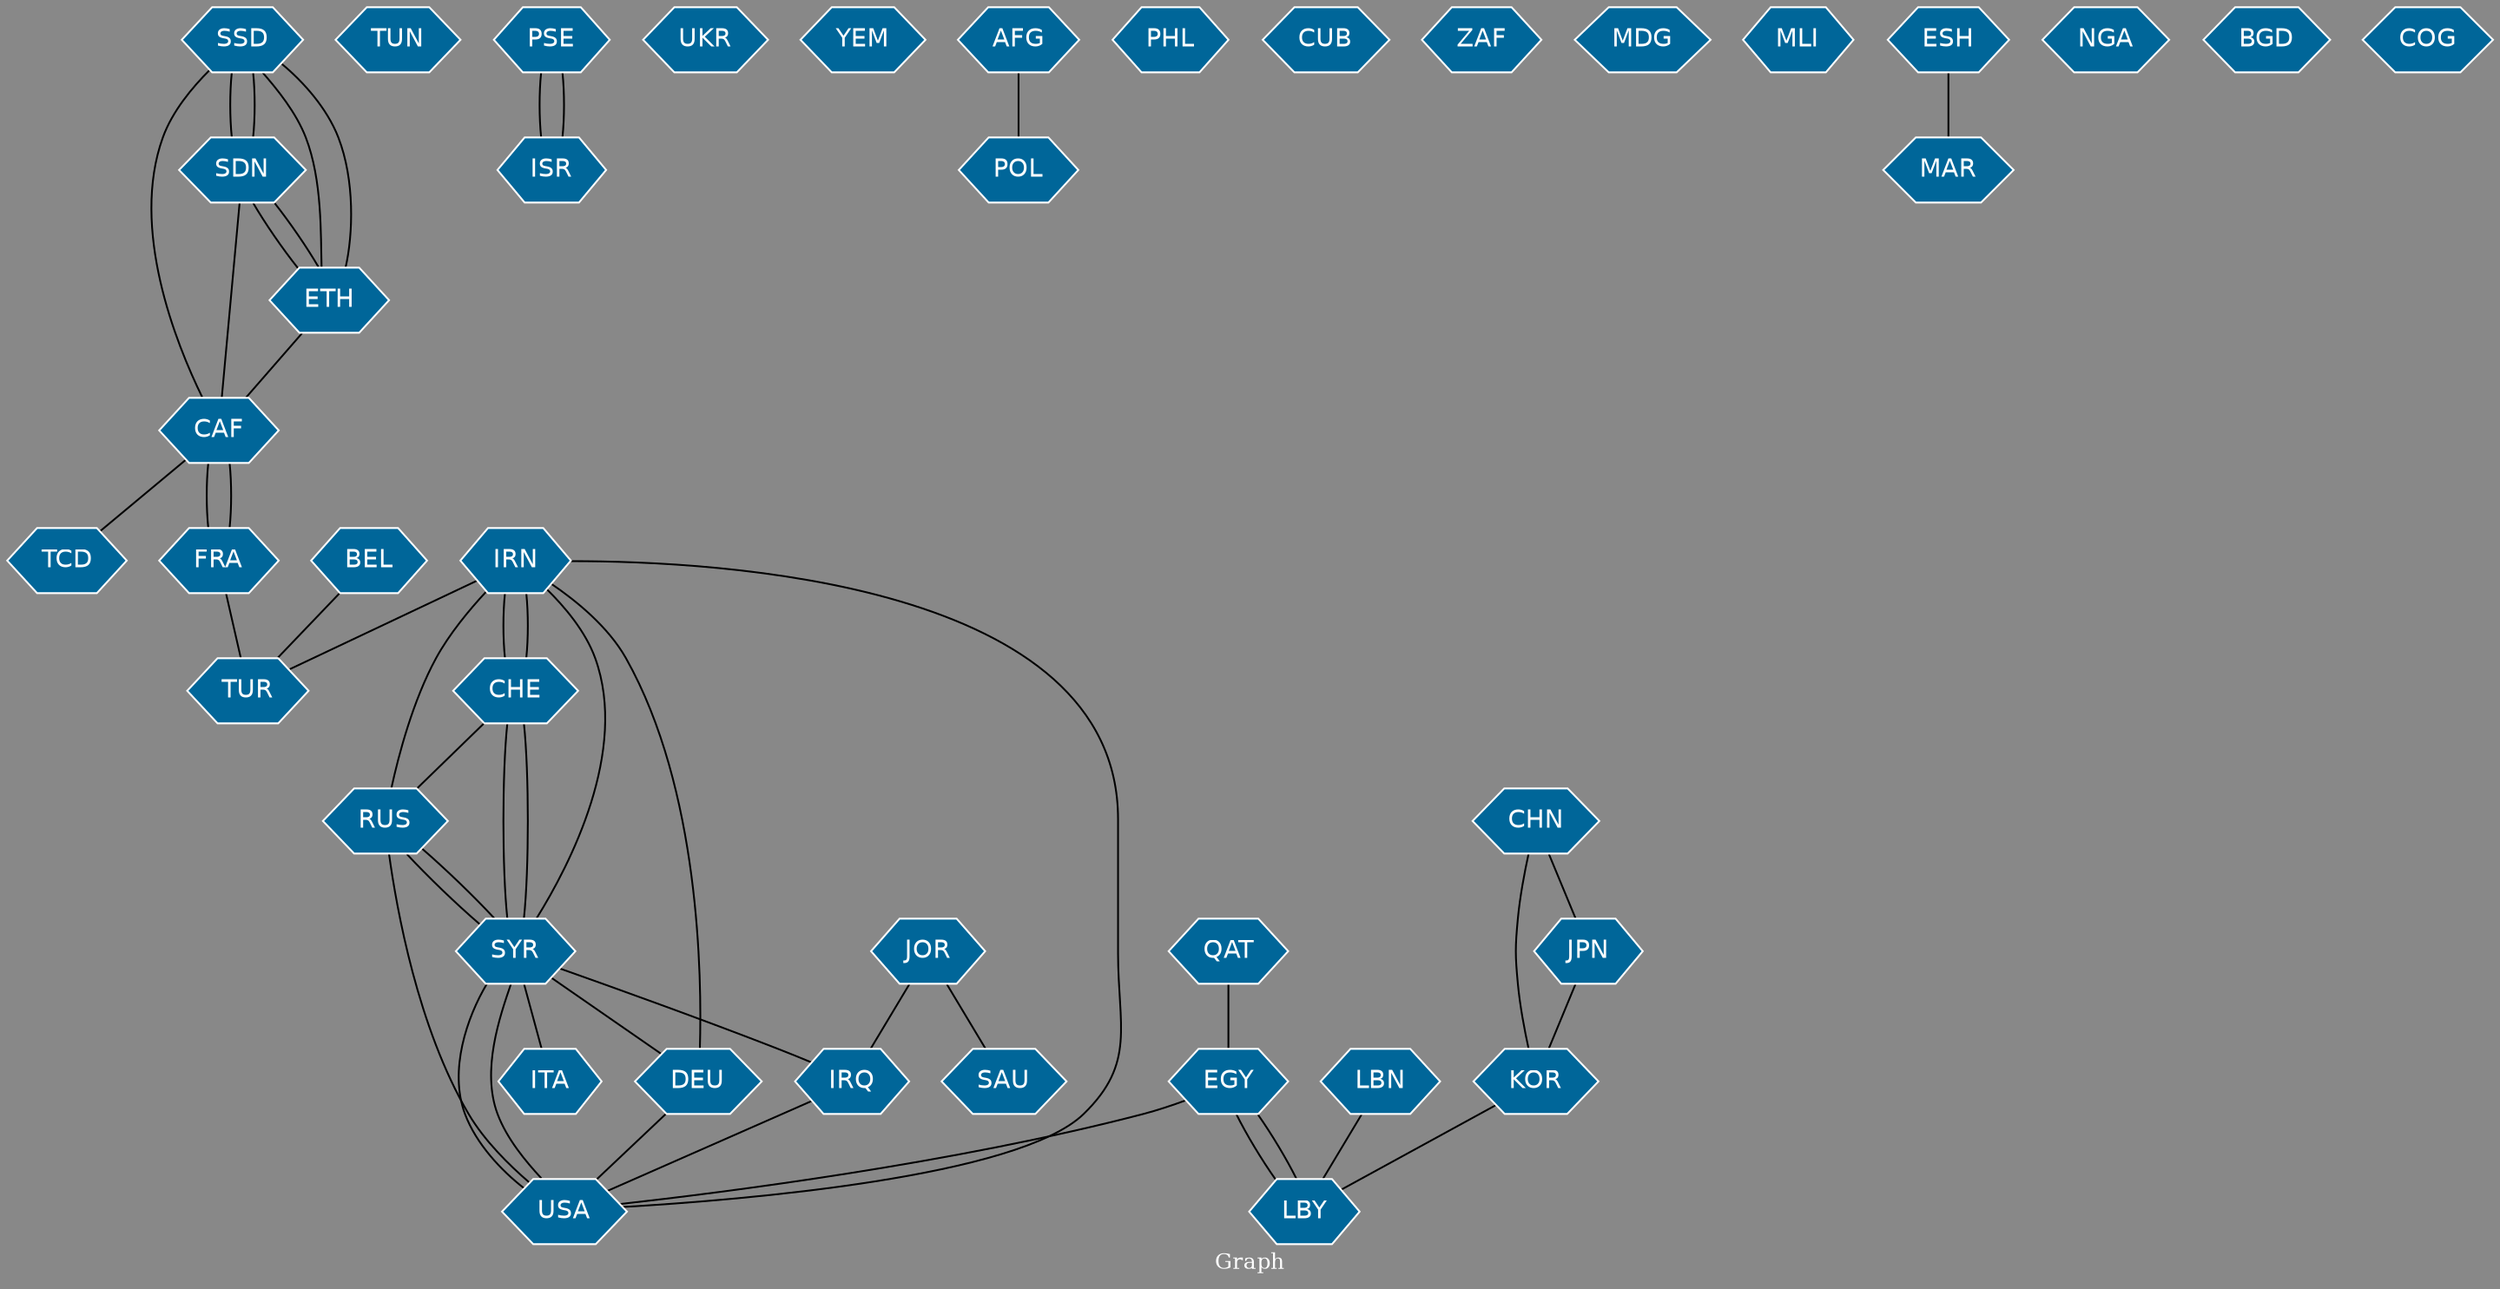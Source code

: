 // Countries together in item graph
graph {
	graph [bgcolor="#888888" fontcolor=white fontsize=12 label="Graph" outputorder=edgesfirst overlap=prism]
	node [color=white fillcolor="#006699" fontcolor=white fontname=Helvetica shape=hexagon style=filled]
	edge [arrowhead=open color=black fontcolor=white fontname=Courier fontsize=12]
		CAF [label=CAF]
		IRQ [label=IRQ]
		IRN [label=IRN]
		SSD [label=SSD]
		SDN [label=SDN]
		EGY [label=EGY]
		TUN [label=TUN]
		TCD [label=TCD]
		TUR [label=TUR]
		CHE [label=CHE]
		SYR [label=SYR]
		ETH [label=ETH]
		LBY [label=LBY]
		LBN [label=LBN]
		QAT [label=QAT]
		PSE [label=PSE]
		UKR [label=UKR]
		YEM [label=YEM]
		USA [label=USA]
		DEU [label=DEU]
		JOR [label=JOR]
		AFG [label=AFG]
		PHL [label=PHL]
		CHN [label=CHN]
		FRA [label=FRA]
		CUB [label=CUB]
		ISR [label=ISR]
		ZAF [label=ZAF]
		RUS [label=RUS]
		SAU [label=SAU]
		BEL [label=BEL]
		MDG [label=MDG]
		KOR [label=KOR]
		MLI [label=MLI]
		MAR [label=MAR]
		NGA [label=NGA]
		JPN [label=JPN]
		POL [label=POL]
		BGD [label=BGD]
		COG [label=COG]
		ITA [label=ITA]
		ESH [label=ESH]
			SYR -- USA [weight=1]
			SYR -- IRQ [weight=1]
			JOR -- IRQ [weight=1]
			ISR -- PSE [weight=2]
			SDN -- CAF [weight=1]
			SSD -- ETH [weight=2]
			CHE -- RUS [weight=1]
			CAF -- FRA [weight=1]
			AFG -- POL [weight=1]
			CAF -- TCD [weight=1]
			QAT -- EGY [weight=1]
			SSD -- CAF [weight=1]
			RUS -- SYR [weight=1]
			SDN -- ETH [weight=2]
			CHE -- SYR [weight=4]
			ETH -- CAF [weight=1]
			FRA -- TUR [weight=2]
			IRQ -- USA [weight=1]
			CHE -- IRN [weight=2]
			SYR -- DEU [weight=1]
			USA -- SYR [weight=1]
			ETH -- SSD [weight=2]
			DEU -- IRN [weight=1]
			FRA -- CAF [weight=1]
			EGY -- USA [weight=1]
			USA -- IRN [weight=1]
			BEL -- TUR [weight=1]
			CHN -- JPN [weight=1]
			DEU -- USA [weight=1]
			CHN -- KOR [weight=1]
			USA -- RUS [weight=2]
			ESH -- MAR [weight=1]
			PSE -- ISR [weight=1]
			KOR -- LBY [weight=1]
			IRN -- TUR [weight=1]
			RUS -- IRN [weight=1]
			SDN -- SSD [weight=12]
			SYR -- ITA [weight=1]
			SYR -- CHE [weight=4]
			LBN -- LBY [weight=1]
			LBY -- EGY [weight=1]
			ETH -- SDN [weight=2]
			EGY -- LBY [weight=1]
			JOR -- SAU [weight=1]
			IRN -- CHE [weight=3]
			SSD -- SDN [weight=10]
			SYR -- IRN [weight=2]
			JPN -- KOR [weight=1]
			SYR -- RUS [weight=1]
}